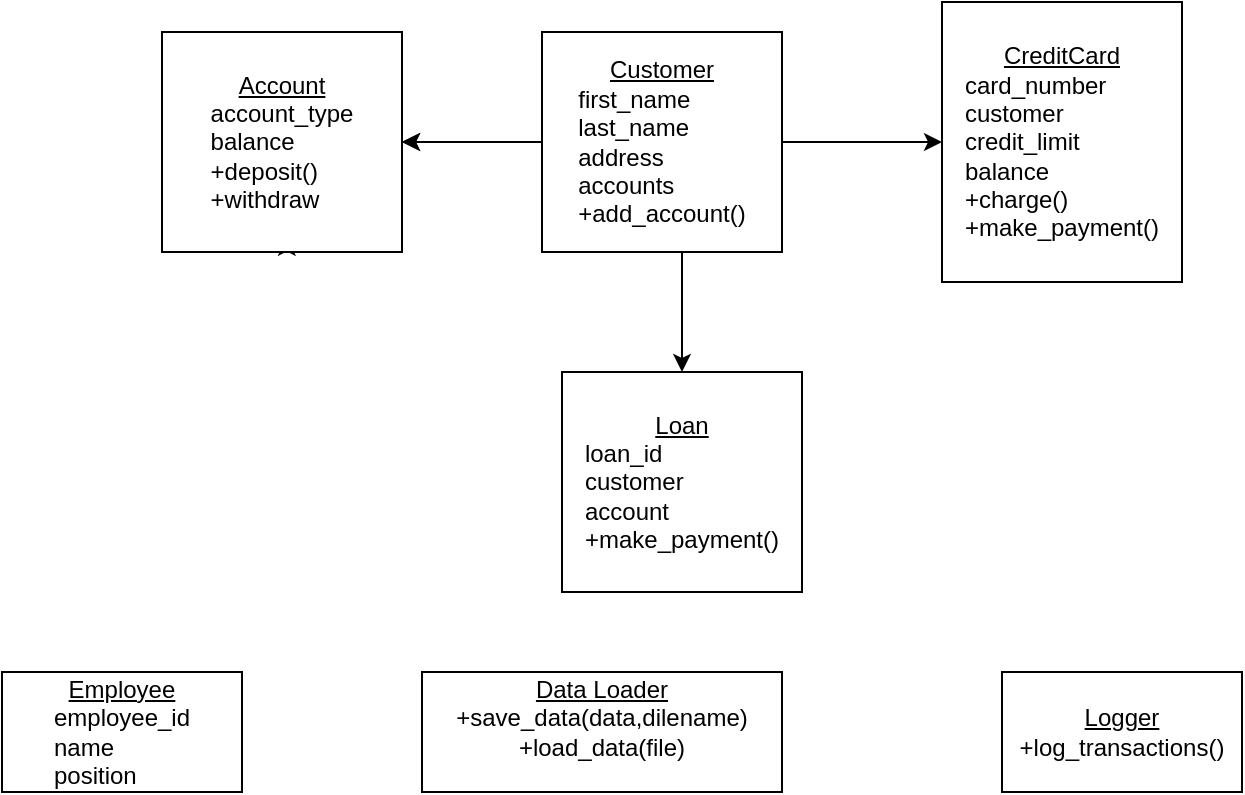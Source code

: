 <mxfile version="24.8.4">
  <diagram name="Page-1" id="qjk1lDDi0u9H2A3Levll">
    <mxGraphModel dx="1050" dy="1681" grid="1" gridSize="10" guides="1" tooltips="1" connect="1" arrows="1" fold="1" page="1" pageScale="1" pageWidth="850" pageHeight="1100" math="0" shadow="0">
      <root>
        <mxCell id="0" />
        <mxCell id="1" parent="0" />
        <mxCell id="bktmQ_a_XHdYp5fOmclU-3" value="" style="edgeStyle=orthogonalEdgeStyle;rounded=0;orthogonalLoop=1;jettySize=auto;html=1;" edge="1" parent="1" source="bktmQ_a_XHdYp5fOmclU-1" target="bktmQ_a_XHdYp5fOmclU-2">
          <mxGeometry relative="1" as="geometry" />
        </mxCell>
        <mxCell id="bktmQ_a_XHdYp5fOmclU-10" value="" style="edgeStyle=orthogonalEdgeStyle;rounded=0;orthogonalLoop=1;jettySize=auto;html=1;" edge="1" parent="1" source="bktmQ_a_XHdYp5fOmclU-1" target="bktmQ_a_XHdYp5fOmclU-8">
          <mxGeometry relative="1" as="geometry" />
        </mxCell>
        <mxCell id="bktmQ_a_XHdYp5fOmclU-6" value="" style="edgeStyle=orthogonalEdgeStyle;rounded=0;orthogonalLoop=1;jettySize=auto;html=1;" edge="1" parent="1" source="bktmQ_a_XHdYp5fOmclU-2" target="bktmQ_a_XHdYp5fOmclU-5">
          <mxGeometry relative="1" as="geometry" />
        </mxCell>
        <mxCell id="bktmQ_a_XHdYp5fOmclU-4" style="edgeStyle=orthogonalEdgeStyle;rounded=0;orthogonalLoop=1;jettySize=auto;html=1;exitX=0.5;exitY=1;exitDx=0;exitDy=0;entryX=0.52;entryY=0.935;entryDx=0;entryDy=0;entryPerimeter=0;" edge="1" parent="1" source="bktmQ_a_XHdYp5fOmclU-2" target="bktmQ_a_XHdYp5fOmclU-2">
          <mxGeometry relative="1" as="geometry" />
        </mxCell>
        <mxCell id="bktmQ_a_XHdYp5fOmclU-5" value="&lt;u&gt;Loan&lt;/u&gt;&lt;div style=&quot;text-align: left;&quot;&gt;loan_id&lt;/div&gt;&lt;div style=&quot;text-align: left;&quot;&gt;customer&lt;/div&gt;&lt;div style=&quot;text-align: left;&quot;&gt;account&lt;/div&gt;&lt;div style=&quot;text-align: left;&quot;&gt;+make_payment()&lt;/div&gt;" style="whiteSpace=wrap;html=1;rounded=0;" vertex="1" parent="1">
          <mxGeometry x="330" y="-890" width="120" height="110" as="geometry" />
        </mxCell>
        <mxCell id="bktmQ_a_XHdYp5fOmclU-7" value="&lt;u&gt;Employee&lt;/u&gt;&lt;div style=&quot;text-align: left;&quot;&gt;employee_id&lt;/div&gt;&lt;div style=&quot;text-align: left;&quot;&gt;name&lt;/div&gt;&lt;div style=&quot;text-align: left;&quot;&gt;position&lt;/div&gt;" style="rounded=0;whiteSpace=wrap;html=1;" vertex="1" parent="1">
          <mxGeometry x="50" y="-740" width="120" height="60" as="geometry" />
        </mxCell>
        <mxCell id="bktmQ_a_XHdYp5fOmclU-8" value="&lt;u&gt;CreditCard&lt;/u&gt;&lt;div style=&quot;text-align: left;&quot;&gt;card_number&lt;/div&gt;&lt;div style=&quot;text-align: left;&quot;&gt;customer&lt;/div&gt;&lt;div style=&quot;text-align: left;&quot;&gt;credit_limit&lt;/div&gt;&lt;div style=&quot;text-align: left;&quot;&gt;balance&lt;/div&gt;&lt;div style=&quot;text-align: left;&quot;&gt;+charge()&lt;/div&gt;&lt;div style=&quot;text-align: left;&quot;&gt;+make_payment()&lt;/div&gt;" style="rounded=0;whiteSpace=wrap;html=1;" vertex="1" parent="1">
          <mxGeometry x="520" y="-1075" width="120" height="140" as="geometry" />
        </mxCell>
        <mxCell id="bktmQ_a_XHdYp5fOmclU-11" value="" style="edgeStyle=orthogonalEdgeStyle;rounded=0;orthogonalLoop=1;jettySize=auto;html=1;" edge="1" parent="1" source="bktmQ_a_XHdYp5fOmclU-1" target="bktmQ_a_XHdYp5fOmclU-2">
          <mxGeometry relative="1" as="geometry">
            <mxPoint x="380" y="-1005" as="sourcePoint" />
            <mxPoint x="110" y="-910" as="targetPoint" />
          </mxGeometry>
        </mxCell>
        <mxCell id="bktmQ_a_XHdYp5fOmclU-2" value="&lt;u&gt;Account&lt;/u&gt;&lt;div style=&quot;text-align: left;&quot;&gt;account_type&lt;/div&gt;&lt;div style=&quot;text-align: left;&quot;&gt;balance&lt;/div&gt;&lt;div style=&quot;text-align: left;&quot;&gt;+deposit()&lt;/div&gt;&lt;div style=&quot;text-align: left;&quot;&gt;+withdraw&lt;/div&gt;" style="whiteSpace=wrap;html=1;rounded=0;" vertex="1" parent="1">
          <mxGeometry x="130" y="-1060" width="120" height="110" as="geometry" />
        </mxCell>
        <mxCell id="bktmQ_a_XHdYp5fOmclU-1" value="&lt;u&gt;Customer&lt;/u&gt;&lt;div style=&quot;text-align: left;&quot;&gt;first_name&lt;/div&gt;&lt;div style=&quot;text-align: left;&quot;&gt;last_name&lt;/div&gt;&lt;div style=&quot;text-align: left;&quot;&gt;address&lt;/div&gt;&lt;div style=&quot;text-align: left;&quot;&gt;accounts&lt;/div&gt;&lt;div style=&quot;text-align: left;&quot;&gt;+add_account()&lt;/div&gt;" style="rounded=0;whiteSpace=wrap;html=1;align=center;" vertex="1" parent="1">
          <mxGeometry x="320" y="-1060" width="120" height="110" as="geometry" />
        </mxCell>
        <mxCell id="bktmQ_a_XHdYp5fOmclU-14" value="&lt;u style=&quot;&quot;&gt;Data Loader&lt;/u&gt;&lt;div&gt;+save_data(data,dilename)&lt;/div&gt;&lt;div&gt;+load_data(file)&lt;/div&gt;&lt;div&gt;&lt;br&gt;&lt;/div&gt;" style="rounded=0;whiteSpace=wrap;html=1;" vertex="1" parent="1">
          <mxGeometry x="260" y="-740" width="180" height="60" as="geometry" />
        </mxCell>
        <mxCell id="bktmQ_a_XHdYp5fOmclU-15" value="&lt;u&gt;Logger&lt;/u&gt;&lt;div&gt;+log_transactions()&lt;/div&gt;" style="rounded=0;whiteSpace=wrap;html=1;" vertex="1" parent="1">
          <mxGeometry x="550" y="-740" width="120" height="60" as="geometry" />
        </mxCell>
        <mxCell id="bktmQ_a_XHdYp5fOmclU-16" style="edgeStyle=orthogonalEdgeStyle;rounded=0;orthogonalLoop=1;jettySize=auto;html=1;exitX=0.5;exitY=1;exitDx=0;exitDy=0;" edge="1" parent="1" source="bktmQ_a_XHdYp5fOmclU-8" target="bktmQ_a_XHdYp5fOmclU-8">
          <mxGeometry relative="1" as="geometry" />
        </mxCell>
      </root>
    </mxGraphModel>
  </diagram>
</mxfile>
